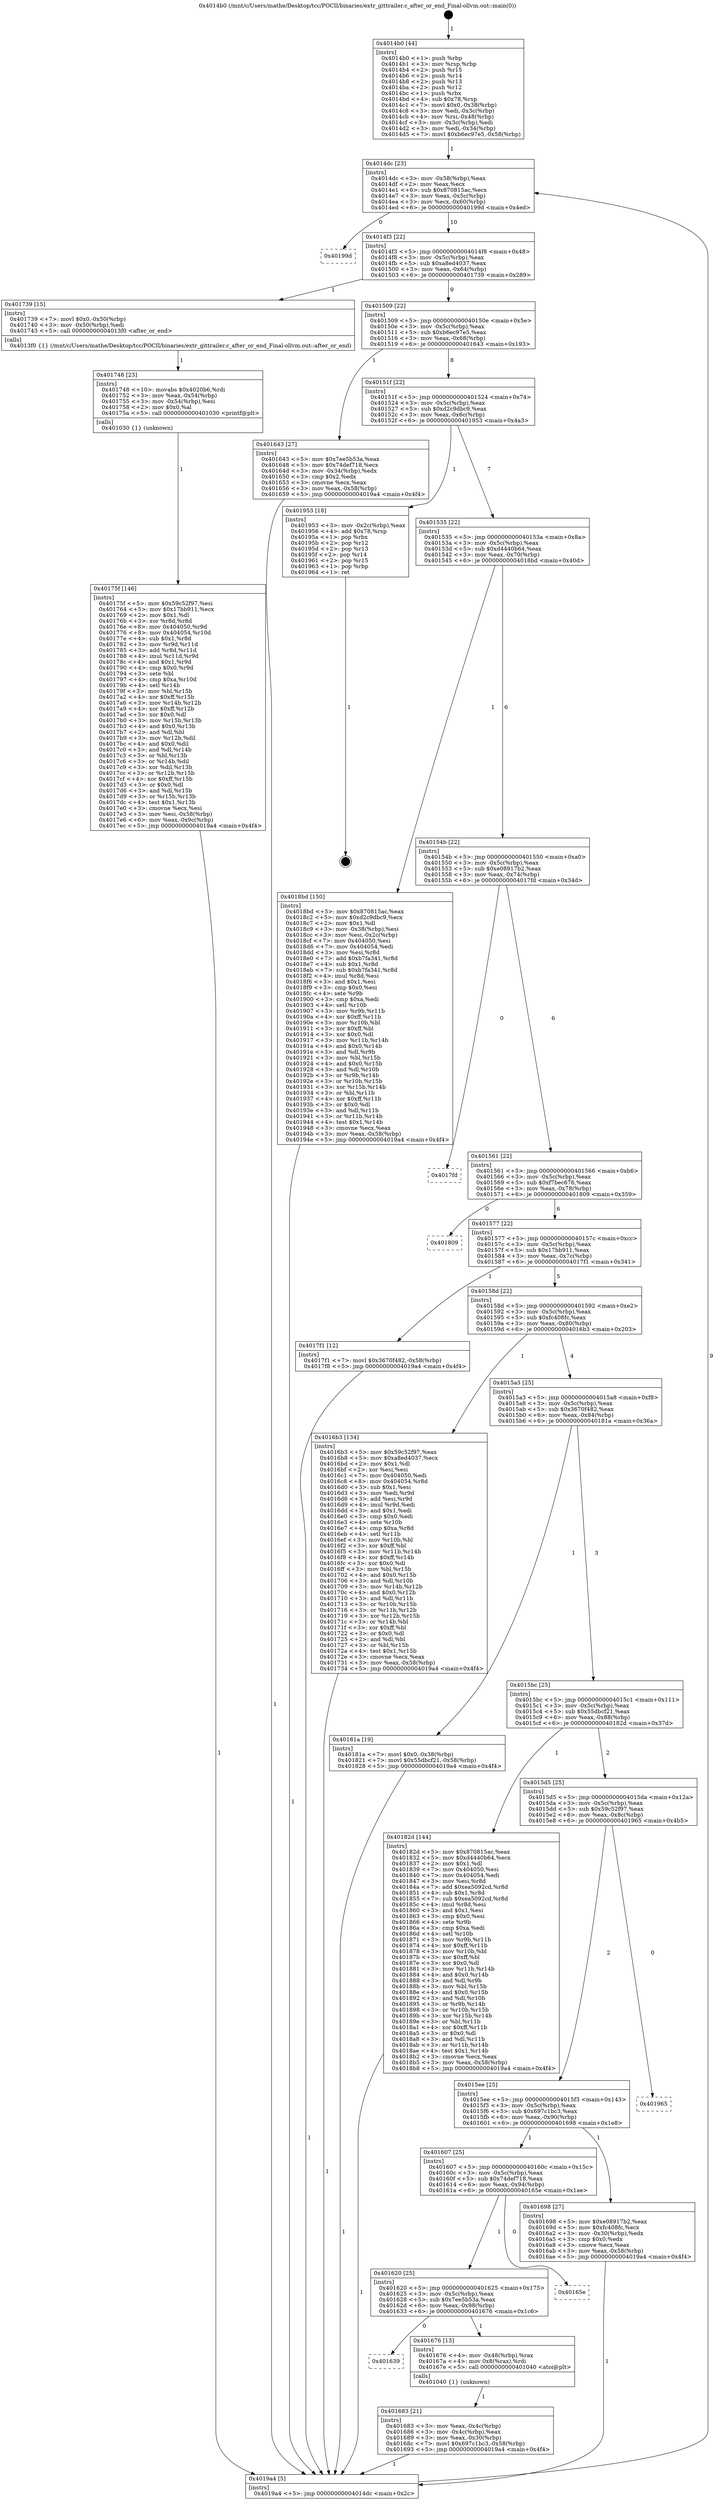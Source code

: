 digraph "0x4014b0" {
  label = "0x4014b0 (/mnt/c/Users/mathe/Desktop/tcc/POCII/binaries/extr_gittrailer.c_after_or_end_Final-ollvm.out::main(0))"
  labelloc = "t"
  node[shape=record]

  Entry [label="",width=0.3,height=0.3,shape=circle,fillcolor=black,style=filled]
  "0x4014dc" [label="{
     0x4014dc [23]\l
     | [instrs]\l
     &nbsp;&nbsp;0x4014dc \<+3\>: mov -0x58(%rbp),%eax\l
     &nbsp;&nbsp;0x4014df \<+2\>: mov %eax,%ecx\l
     &nbsp;&nbsp;0x4014e1 \<+6\>: sub $0x870815ac,%ecx\l
     &nbsp;&nbsp;0x4014e7 \<+3\>: mov %eax,-0x5c(%rbp)\l
     &nbsp;&nbsp;0x4014ea \<+3\>: mov %ecx,-0x60(%rbp)\l
     &nbsp;&nbsp;0x4014ed \<+6\>: je 000000000040199d \<main+0x4ed\>\l
  }"]
  "0x40199d" [label="{
     0x40199d\l
  }", style=dashed]
  "0x4014f3" [label="{
     0x4014f3 [22]\l
     | [instrs]\l
     &nbsp;&nbsp;0x4014f3 \<+5\>: jmp 00000000004014f8 \<main+0x48\>\l
     &nbsp;&nbsp;0x4014f8 \<+3\>: mov -0x5c(%rbp),%eax\l
     &nbsp;&nbsp;0x4014fb \<+5\>: sub $0xa8ed4037,%eax\l
     &nbsp;&nbsp;0x401500 \<+3\>: mov %eax,-0x64(%rbp)\l
     &nbsp;&nbsp;0x401503 \<+6\>: je 0000000000401739 \<main+0x289\>\l
  }"]
  Exit [label="",width=0.3,height=0.3,shape=circle,fillcolor=black,style=filled,peripheries=2]
  "0x401739" [label="{
     0x401739 [15]\l
     | [instrs]\l
     &nbsp;&nbsp;0x401739 \<+7\>: movl $0x0,-0x50(%rbp)\l
     &nbsp;&nbsp;0x401740 \<+3\>: mov -0x50(%rbp),%edi\l
     &nbsp;&nbsp;0x401743 \<+5\>: call 00000000004013f0 \<after_or_end\>\l
     | [calls]\l
     &nbsp;&nbsp;0x4013f0 \{1\} (/mnt/c/Users/mathe/Desktop/tcc/POCII/binaries/extr_gittrailer.c_after_or_end_Final-ollvm.out::after_or_end)\l
  }"]
  "0x401509" [label="{
     0x401509 [22]\l
     | [instrs]\l
     &nbsp;&nbsp;0x401509 \<+5\>: jmp 000000000040150e \<main+0x5e\>\l
     &nbsp;&nbsp;0x40150e \<+3\>: mov -0x5c(%rbp),%eax\l
     &nbsp;&nbsp;0x401511 \<+5\>: sub $0xb6ec97e5,%eax\l
     &nbsp;&nbsp;0x401516 \<+3\>: mov %eax,-0x68(%rbp)\l
     &nbsp;&nbsp;0x401519 \<+6\>: je 0000000000401643 \<main+0x193\>\l
  }"]
  "0x40175f" [label="{
     0x40175f [146]\l
     | [instrs]\l
     &nbsp;&nbsp;0x40175f \<+5\>: mov $0x59c52f97,%esi\l
     &nbsp;&nbsp;0x401764 \<+5\>: mov $0x17bb911,%ecx\l
     &nbsp;&nbsp;0x401769 \<+2\>: mov $0x1,%dl\l
     &nbsp;&nbsp;0x40176b \<+3\>: xor %r8d,%r8d\l
     &nbsp;&nbsp;0x40176e \<+8\>: mov 0x404050,%r9d\l
     &nbsp;&nbsp;0x401776 \<+8\>: mov 0x404054,%r10d\l
     &nbsp;&nbsp;0x40177e \<+4\>: sub $0x1,%r8d\l
     &nbsp;&nbsp;0x401782 \<+3\>: mov %r9d,%r11d\l
     &nbsp;&nbsp;0x401785 \<+3\>: add %r8d,%r11d\l
     &nbsp;&nbsp;0x401788 \<+4\>: imul %r11d,%r9d\l
     &nbsp;&nbsp;0x40178c \<+4\>: and $0x1,%r9d\l
     &nbsp;&nbsp;0x401790 \<+4\>: cmp $0x0,%r9d\l
     &nbsp;&nbsp;0x401794 \<+3\>: sete %bl\l
     &nbsp;&nbsp;0x401797 \<+4\>: cmp $0xa,%r10d\l
     &nbsp;&nbsp;0x40179b \<+4\>: setl %r14b\l
     &nbsp;&nbsp;0x40179f \<+3\>: mov %bl,%r15b\l
     &nbsp;&nbsp;0x4017a2 \<+4\>: xor $0xff,%r15b\l
     &nbsp;&nbsp;0x4017a6 \<+3\>: mov %r14b,%r12b\l
     &nbsp;&nbsp;0x4017a9 \<+4\>: xor $0xff,%r12b\l
     &nbsp;&nbsp;0x4017ad \<+3\>: xor $0x0,%dl\l
     &nbsp;&nbsp;0x4017b0 \<+3\>: mov %r15b,%r13b\l
     &nbsp;&nbsp;0x4017b3 \<+4\>: and $0x0,%r13b\l
     &nbsp;&nbsp;0x4017b7 \<+2\>: and %dl,%bl\l
     &nbsp;&nbsp;0x4017b9 \<+3\>: mov %r12b,%dil\l
     &nbsp;&nbsp;0x4017bc \<+4\>: and $0x0,%dil\l
     &nbsp;&nbsp;0x4017c0 \<+3\>: and %dl,%r14b\l
     &nbsp;&nbsp;0x4017c3 \<+3\>: or %bl,%r13b\l
     &nbsp;&nbsp;0x4017c6 \<+3\>: or %r14b,%dil\l
     &nbsp;&nbsp;0x4017c9 \<+3\>: xor %dil,%r13b\l
     &nbsp;&nbsp;0x4017cc \<+3\>: or %r12b,%r15b\l
     &nbsp;&nbsp;0x4017cf \<+4\>: xor $0xff,%r15b\l
     &nbsp;&nbsp;0x4017d3 \<+3\>: or $0x0,%dl\l
     &nbsp;&nbsp;0x4017d6 \<+3\>: and %dl,%r15b\l
     &nbsp;&nbsp;0x4017d9 \<+3\>: or %r15b,%r13b\l
     &nbsp;&nbsp;0x4017dc \<+4\>: test $0x1,%r13b\l
     &nbsp;&nbsp;0x4017e0 \<+3\>: cmovne %ecx,%esi\l
     &nbsp;&nbsp;0x4017e3 \<+3\>: mov %esi,-0x58(%rbp)\l
     &nbsp;&nbsp;0x4017e6 \<+6\>: mov %eax,-0x9c(%rbp)\l
     &nbsp;&nbsp;0x4017ec \<+5\>: jmp 00000000004019a4 \<main+0x4f4\>\l
  }"]
  "0x401643" [label="{
     0x401643 [27]\l
     | [instrs]\l
     &nbsp;&nbsp;0x401643 \<+5\>: mov $0x7ee5b53a,%eax\l
     &nbsp;&nbsp;0x401648 \<+5\>: mov $0x74def718,%ecx\l
     &nbsp;&nbsp;0x40164d \<+3\>: mov -0x34(%rbp),%edx\l
     &nbsp;&nbsp;0x401650 \<+3\>: cmp $0x2,%edx\l
     &nbsp;&nbsp;0x401653 \<+3\>: cmovne %ecx,%eax\l
     &nbsp;&nbsp;0x401656 \<+3\>: mov %eax,-0x58(%rbp)\l
     &nbsp;&nbsp;0x401659 \<+5\>: jmp 00000000004019a4 \<main+0x4f4\>\l
  }"]
  "0x40151f" [label="{
     0x40151f [22]\l
     | [instrs]\l
     &nbsp;&nbsp;0x40151f \<+5\>: jmp 0000000000401524 \<main+0x74\>\l
     &nbsp;&nbsp;0x401524 \<+3\>: mov -0x5c(%rbp),%eax\l
     &nbsp;&nbsp;0x401527 \<+5\>: sub $0xd2c9dbc9,%eax\l
     &nbsp;&nbsp;0x40152c \<+3\>: mov %eax,-0x6c(%rbp)\l
     &nbsp;&nbsp;0x40152f \<+6\>: je 0000000000401953 \<main+0x4a3\>\l
  }"]
  "0x4019a4" [label="{
     0x4019a4 [5]\l
     | [instrs]\l
     &nbsp;&nbsp;0x4019a4 \<+5\>: jmp 00000000004014dc \<main+0x2c\>\l
  }"]
  "0x4014b0" [label="{
     0x4014b0 [44]\l
     | [instrs]\l
     &nbsp;&nbsp;0x4014b0 \<+1\>: push %rbp\l
     &nbsp;&nbsp;0x4014b1 \<+3\>: mov %rsp,%rbp\l
     &nbsp;&nbsp;0x4014b4 \<+2\>: push %r15\l
     &nbsp;&nbsp;0x4014b6 \<+2\>: push %r14\l
     &nbsp;&nbsp;0x4014b8 \<+2\>: push %r13\l
     &nbsp;&nbsp;0x4014ba \<+2\>: push %r12\l
     &nbsp;&nbsp;0x4014bc \<+1\>: push %rbx\l
     &nbsp;&nbsp;0x4014bd \<+4\>: sub $0x78,%rsp\l
     &nbsp;&nbsp;0x4014c1 \<+7\>: movl $0x0,-0x38(%rbp)\l
     &nbsp;&nbsp;0x4014c8 \<+3\>: mov %edi,-0x3c(%rbp)\l
     &nbsp;&nbsp;0x4014cb \<+4\>: mov %rsi,-0x48(%rbp)\l
     &nbsp;&nbsp;0x4014cf \<+3\>: mov -0x3c(%rbp),%edi\l
     &nbsp;&nbsp;0x4014d2 \<+3\>: mov %edi,-0x34(%rbp)\l
     &nbsp;&nbsp;0x4014d5 \<+7\>: movl $0xb6ec97e5,-0x58(%rbp)\l
  }"]
  "0x401748" [label="{
     0x401748 [23]\l
     | [instrs]\l
     &nbsp;&nbsp;0x401748 \<+10\>: movabs $0x4020b6,%rdi\l
     &nbsp;&nbsp;0x401752 \<+3\>: mov %eax,-0x54(%rbp)\l
     &nbsp;&nbsp;0x401755 \<+3\>: mov -0x54(%rbp),%esi\l
     &nbsp;&nbsp;0x401758 \<+2\>: mov $0x0,%al\l
     &nbsp;&nbsp;0x40175a \<+5\>: call 0000000000401030 \<printf@plt\>\l
     | [calls]\l
     &nbsp;&nbsp;0x401030 \{1\} (unknown)\l
  }"]
  "0x401953" [label="{
     0x401953 [18]\l
     | [instrs]\l
     &nbsp;&nbsp;0x401953 \<+3\>: mov -0x2c(%rbp),%eax\l
     &nbsp;&nbsp;0x401956 \<+4\>: add $0x78,%rsp\l
     &nbsp;&nbsp;0x40195a \<+1\>: pop %rbx\l
     &nbsp;&nbsp;0x40195b \<+2\>: pop %r12\l
     &nbsp;&nbsp;0x40195d \<+2\>: pop %r13\l
     &nbsp;&nbsp;0x40195f \<+2\>: pop %r14\l
     &nbsp;&nbsp;0x401961 \<+2\>: pop %r15\l
     &nbsp;&nbsp;0x401963 \<+1\>: pop %rbp\l
     &nbsp;&nbsp;0x401964 \<+1\>: ret\l
  }"]
  "0x401535" [label="{
     0x401535 [22]\l
     | [instrs]\l
     &nbsp;&nbsp;0x401535 \<+5\>: jmp 000000000040153a \<main+0x8a\>\l
     &nbsp;&nbsp;0x40153a \<+3\>: mov -0x5c(%rbp),%eax\l
     &nbsp;&nbsp;0x40153d \<+5\>: sub $0xd4440b64,%eax\l
     &nbsp;&nbsp;0x401542 \<+3\>: mov %eax,-0x70(%rbp)\l
     &nbsp;&nbsp;0x401545 \<+6\>: je 00000000004018bd \<main+0x40d\>\l
  }"]
  "0x401683" [label="{
     0x401683 [21]\l
     | [instrs]\l
     &nbsp;&nbsp;0x401683 \<+3\>: mov %eax,-0x4c(%rbp)\l
     &nbsp;&nbsp;0x401686 \<+3\>: mov -0x4c(%rbp),%eax\l
     &nbsp;&nbsp;0x401689 \<+3\>: mov %eax,-0x30(%rbp)\l
     &nbsp;&nbsp;0x40168c \<+7\>: movl $0x697c1bc3,-0x58(%rbp)\l
     &nbsp;&nbsp;0x401693 \<+5\>: jmp 00000000004019a4 \<main+0x4f4\>\l
  }"]
  "0x4018bd" [label="{
     0x4018bd [150]\l
     | [instrs]\l
     &nbsp;&nbsp;0x4018bd \<+5\>: mov $0x870815ac,%eax\l
     &nbsp;&nbsp;0x4018c2 \<+5\>: mov $0xd2c9dbc9,%ecx\l
     &nbsp;&nbsp;0x4018c7 \<+2\>: mov $0x1,%dl\l
     &nbsp;&nbsp;0x4018c9 \<+3\>: mov -0x38(%rbp),%esi\l
     &nbsp;&nbsp;0x4018cc \<+3\>: mov %esi,-0x2c(%rbp)\l
     &nbsp;&nbsp;0x4018cf \<+7\>: mov 0x404050,%esi\l
     &nbsp;&nbsp;0x4018d6 \<+7\>: mov 0x404054,%edi\l
     &nbsp;&nbsp;0x4018dd \<+3\>: mov %esi,%r8d\l
     &nbsp;&nbsp;0x4018e0 \<+7\>: add $0xb7fa341,%r8d\l
     &nbsp;&nbsp;0x4018e7 \<+4\>: sub $0x1,%r8d\l
     &nbsp;&nbsp;0x4018eb \<+7\>: sub $0xb7fa341,%r8d\l
     &nbsp;&nbsp;0x4018f2 \<+4\>: imul %r8d,%esi\l
     &nbsp;&nbsp;0x4018f6 \<+3\>: and $0x1,%esi\l
     &nbsp;&nbsp;0x4018f9 \<+3\>: cmp $0x0,%esi\l
     &nbsp;&nbsp;0x4018fc \<+4\>: sete %r9b\l
     &nbsp;&nbsp;0x401900 \<+3\>: cmp $0xa,%edi\l
     &nbsp;&nbsp;0x401903 \<+4\>: setl %r10b\l
     &nbsp;&nbsp;0x401907 \<+3\>: mov %r9b,%r11b\l
     &nbsp;&nbsp;0x40190a \<+4\>: xor $0xff,%r11b\l
     &nbsp;&nbsp;0x40190e \<+3\>: mov %r10b,%bl\l
     &nbsp;&nbsp;0x401911 \<+3\>: xor $0xff,%bl\l
     &nbsp;&nbsp;0x401914 \<+3\>: xor $0x0,%dl\l
     &nbsp;&nbsp;0x401917 \<+3\>: mov %r11b,%r14b\l
     &nbsp;&nbsp;0x40191a \<+4\>: and $0x0,%r14b\l
     &nbsp;&nbsp;0x40191e \<+3\>: and %dl,%r9b\l
     &nbsp;&nbsp;0x401921 \<+3\>: mov %bl,%r15b\l
     &nbsp;&nbsp;0x401924 \<+4\>: and $0x0,%r15b\l
     &nbsp;&nbsp;0x401928 \<+3\>: and %dl,%r10b\l
     &nbsp;&nbsp;0x40192b \<+3\>: or %r9b,%r14b\l
     &nbsp;&nbsp;0x40192e \<+3\>: or %r10b,%r15b\l
     &nbsp;&nbsp;0x401931 \<+3\>: xor %r15b,%r14b\l
     &nbsp;&nbsp;0x401934 \<+3\>: or %bl,%r11b\l
     &nbsp;&nbsp;0x401937 \<+4\>: xor $0xff,%r11b\l
     &nbsp;&nbsp;0x40193b \<+3\>: or $0x0,%dl\l
     &nbsp;&nbsp;0x40193e \<+3\>: and %dl,%r11b\l
     &nbsp;&nbsp;0x401941 \<+3\>: or %r11b,%r14b\l
     &nbsp;&nbsp;0x401944 \<+4\>: test $0x1,%r14b\l
     &nbsp;&nbsp;0x401948 \<+3\>: cmovne %ecx,%eax\l
     &nbsp;&nbsp;0x40194b \<+3\>: mov %eax,-0x58(%rbp)\l
     &nbsp;&nbsp;0x40194e \<+5\>: jmp 00000000004019a4 \<main+0x4f4\>\l
  }"]
  "0x40154b" [label="{
     0x40154b [22]\l
     | [instrs]\l
     &nbsp;&nbsp;0x40154b \<+5\>: jmp 0000000000401550 \<main+0xa0\>\l
     &nbsp;&nbsp;0x401550 \<+3\>: mov -0x5c(%rbp),%eax\l
     &nbsp;&nbsp;0x401553 \<+5\>: sub $0xe08917b2,%eax\l
     &nbsp;&nbsp;0x401558 \<+3\>: mov %eax,-0x74(%rbp)\l
     &nbsp;&nbsp;0x40155b \<+6\>: je 00000000004017fd \<main+0x34d\>\l
  }"]
  "0x401639" [label="{
     0x401639\l
  }", style=dashed]
  "0x4017fd" [label="{
     0x4017fd\l
  }", style=dashed]
  "0x401561" [label="{
     0x401561 [22]\l
     | [instrs]\l
     &nbsp;&nbsp;0x401561 \<+5\>: jmp 0000000000401566 \<main+0xb6\>\l
     &nbsp;&nbsp;0x401566 \<+3\>: mov -0x5c(%rbp),%eax\l
     &nbsp;&nbsp;0x401569 \<+5\>: sub $0xf7bec676,%eax\l
     &nbsp;&nbsp;0x40156e \<+3\>: mov %eax,-0x78(%rbp)\l
     &nbsp;&nbsp;0x401571 \<+6\>: je 0000000000401809 \<main+0x359\>\l
  }"]
  "0x401676" [label="{
     0x401676 [13]\l
     | [instrs]\l
     &nbsp;&nbsp;0x401676 \<+4\>: mov -0x48(%rbp),%rax\l
     &nbsp;&nbsp;0x40167a \<+4\>: mov 0x8(%rax),%rdi\l
     &nbsp;&nbsp;0x40167e \<+5\>: call 0000000000401040 \<atoi@plt\>\l
     | [calls]\l
     &nbsp;&nbsp;0x401040 \{1\} (unknown)\l
  }"]
  "0x401809" [label="{
     0x401809\l
  }", style=dashed]
  "0x401577" [label="{
     0x401577 [22]\l
     | [instrs]\l
     &nbsp;&nbsp;0x401577 \<+5\>: jmp 000000000040157c \<main+0xcc\>\l
     &nbsp;&nbsp;0x40157c \<+3\>: mov -0x5c(%rbp),%eax\l
     &nbsp;&nbsp;0x40157f \<+5\>: sub $0x17bb911,%eax\l
     &nbsp;&nbsp;0x401584 \<+3\>: mov %eax,-0x7c(%rbp)\l
     &nbsp;&nbsp;0x401587 \<+6\>: je 00000000004017f1 \<main+0x341\>\l
  }"]
  "0x401620" [label="{
     0x401620 [25]\l
     | [instrs]\l
     &nbsp;&nbsp;0x401620 \<+5\>: jmp 0000000000401625 \<main+0x175\>\l
     &nbsp;&nbsp;0x401625 \<+3\>: mov -0x5c(%rbp),%eax\l
     &nbsp;&nbsp;0x401628 \<+5\>: sub $0x7ee5b53a,%eax\l
     &nbsp;&nbsp;0x40162d \<+6\>: mov %eax,-0x98(%rbp)\l
     &nbsp;&nbsp;0x401633 \<+6\>: je 0000000000401676 \<main+0x1c6\>\l
  }"]
  "0x4017f1" [label="{
     0x4017f1 [12]\l
     | [instrs]\l
     &nbsp;&nbsp;0x4017f1 \<+7\>: movl $0x3670f482,-0x58(%rbp)\l
     &nbsp;&nbsp;0x4017f8 \<+5\>: jmp 00000000004019a4 \<main+0x4f4\>\l
  }"]
  "0x40158d" [label="{
     0x40158d [22]\l
     | [instrs]\l
     &nbsp;&nbsp;0x40158d \<+5\>: jmp 0000000000401592 \<main+0xe2\>\l
     &nbsp;&nbsp;0x401592 \<+3\>: mov -0x5c(%rbp),%eax\l
     &nbsp;&nbsp;0x401595 \<+5\>: sub $0xfc408fc,%eax\l
     &nbsp;&nbsp;0x40159a \<+3\>: mov %eax,-0x80(%rbp)\l
     &nbsp;&nbsp;0x40159d \<+6\>: je 00000000004016b3 \<main+0x203\>\l
  }"]
  "0x40165e" [label="{
     0x40165e\l
  }", style=dashed]
  "0x4016b3" [label="{
     0x4016b3 [134]\l
     | [instrs]\l
     &nbsp;&nbsp;0x4016b3 \<+5\>: mov $0x59c52f97,%eax\l
     &nbsp;&nbsp;0x4016b8 \<+5\>: mov $0xa8ed4037,%ecx\l
     &nbsp;&nbsp;0x4016bd \<+2\>: mov $0x1,%dl\l
     &nbsp;&nbsp;0x4016bf \<+2\>: xor %esi,%esi\l
     &nbsp;&nbsp;0x4016c1 \<+7\>: mov 0x404050,%edi\l
     &nbsp;&nbsp;0x4016c8 \<+8\>: mov 0x404054,%r8d\l
     &nbsp;&nbsp;0x4016d0 \<+3\>: sub $0x1,%esi\l
     &nbsp;&nbsp;0x4016d3 \<+3\>: mov %edi,%r9d\l
     &nbsp;&nbsp;0x4016d6 \<+3\>: add %esi,%r9d\l
     &nbsp;&nbsp;0x4016d9 \<+4\>: imul %r9d,%edi\l
     &nbsp;&nbsp;0x4016dd \<+3\>: and $0x1,%edi\l
     &nbsp;&nbsp;0x4016e0 \<+3\>: cmp $0x0,%edi\l
     &nbsp;&nbsp;0x4016e3 \<+4\>: sete %r10b\l
     &nbsp;&nbsp;0x4016e7 \<+4\>: cmp $0xa,%r8d\l
     &nbsp;&nbsp;0x4016eb \<+4\>: setl %r11b\l
     &nbsp;&nbsp;0x4016ef \<+3\>: mov %r10b,%bl\l
     &nbsp;&nbsp;0x4016f2 \<+3\>: xor $0xff,%bl\l
     &nbsp;&nbsp;0x4016f5 \<+3\>: mov %r11b,%r14b\l
     &nbsp;&nbsp;0x4016f8 \<+4\>: xor $0xff,%r14b\l
     &nbsp;&nbsp;0x4016fc \<+3\>: xor $0x0,%dl\l
     &nbsp;&nbsp;0x4016ff \<+3\>: mov %bl,%r15b\l
     &nbsp;&nbsp;0x401702 \<+4\>: and $0x0,%r15b\l
     &nbsp;&nbsp;0x401706 \<+3\>: and %dl,%r10b\l
     &nbsp;&nbsp;0x401709 \<+3\>: mov %r14b,%r12b\l
     &nbsp;&nbsp;0x40170c \<+4\>: and $0x0,%r12b\l
     &nbsp;&nbsp;0x401710 \<+3\>: and %dl,%r11b\l
     &nbsp;&nbsp;0x401713 \<+3\>: or %r10b,%r15b\l
     &nbsp;&nbsp;0x401716 \<+3\>: or %r11b,%r12b\l
     &nbsp;&nbsp;0x401719 \<+3\>: xor %r12b,%r15b\l
     &nbsp;&nbsp;0x40171c \<+3\>: or %r14b,%bl\l
     &nbsp;&nbsp;0x40171f \<+3\>: xor $0xff,%bl\l
     &nbsp;&nbsp;0x401722 \<+3\>: or $0x0,%dl\l
     &nbsp;&nbsp;0x401725 \<+2\>: and %dl,%bl\l
     &nbsp;&nbsp;0x401727 \<+3\>: or %bl,%r15b\l
     &nbsp;&nbsp;0x40172a \<+4\>: test $0x1,%r15b\l
     &nbsp;&nbsp;0x40172e \<+3\>: cmovne %ecx,%eax\l
     &nbsp;&nbsp;0x401731 \<+3\>: mov %eax,-0x58(%rbp)\l
     &nbsp;&nbsp;0x401734 \<+5\>: jmp 00000000004019a4 \<main+0x4f4\>\l
  }"]
  "0x4015a3" [label="{
     0x4015a3 [25]\l
     | [instrs]\l
     &nbsp;&nbsp;0x4015a3 \<+5\>: jmp 00000000004015a8 \<main+0xf8\>\l
     &nbsp;&nbsp;0x4015a8 \<+3\>: mov -0x5c(%rbp),%eax\l
     &nbsp;&nbsp;0x4015ab \<+5\>: sub $0x3670f482,%eax\l
     &nbsp;&nbsp;0x4015b0 \<+6\>: mov %eax,-0x84(%rbp)\l
     &nbsp;&nbsp;0x4015b6 \<+6\>: je 000000000040181a \<main+0x36a\>\l
  }"]
  "0x401607" [label="{
     0x401607 [25]\l
     | [instrs]\l
     &nbsp;&nbsp;0x401607 \<+5\>: jmp 000000000040160c \<main+0x15c\>\l
     &nbsp;&nbsp;0x40160c \<+3\>: mov -0x5c(%rbp),%eax\l
     &nbsp;&nbsp;0x40160f \<+5\>: sub $0x74def718,%eax\l
     &nbsp;&nbsp;0x401614 \<+6\>: mov %eax,-0x94(%rbp)\l
     &nbsp;&nbsp;0x40161a \<+6\>: je 000000000040165e \<main+0x1ae\>\l
  }"]
  "0x40181a" [label="{
     0x40181a [19]\l
     | [instrs]\l
     &nbsp;&nbsp;0x40181a \<+7\>: movl $0x0,-0x38(%rbp)\l
     &nbsp;&nbsp;0x401821 \<+7\>: movl $0x55dbcf21,-0x58(%rbp)\l
     &nbsp;&nbsp;0x401828 \<+5\>: jmp 00000000004019a4 \<main+0x4f4\>\l
  }"]
  "0x4015bc" [label="{
     0x4015bc [25]\l
     | [instrs]\l
     &nbsp;&nbsp;0x4015bc \<+5\>: jmp 00000000004015c1 \<main+0x111\>\l
     &nbsp;&nbsp;0x4015c1 \<+3\>: mov -0x5c(%rbp),%eax\l
     &nbsp;&nbsp;0x4015c4 \<+5\>: sub $0x55dbcf21,%eax\l
     &nbsp;&nbsp;0x4015c9 \<+6\>: mov %eax,-0x88(%rbp)\l
     &nbsp;&nbsp;0x4015cf \<+6\>: je 000000000040182d \<main+0x37d\>\l
  }"]
  "0x401698" [label="{
     0x401698 [27]\l
     | [instrs]\l
     &nbsp;&nbsp;0x401698 \<+5\>: mov $0xe08917b2,%eax\l
     &nbsp;&nbsp;0x40169d \<+5\>: mov $0xfc408fc,%ecx\l
     &nbsp;&nbsp;0x4016a2 \<+3\>: mov -0x30(%rbp),%edx\l
     &nbsp;&nbsp;0x4016a5 \<+3\>: cmp $0x0,%edx\l
     &nbsp;&nbsp;0x4016a8 \<+3\>: cmove %ecx,%eax\l
     &nbsp;&nbsp;0x4016ab \<+3\>: mov %eax,-0x58(%rbp)\l
     &nbsp;&nbsp;0x4016ae \<+5\>: jmp 00000000004019a4 \<main+0x4f4\>\l
  }"]
  "0x40182d" [label="{
     0x40182d [144]\l
     | [instrs]\l
     &nbsp;&nbsp;0x40182d \<+5\>: mov $0x870815ac,%eax\l
     &nbsp;&nbsp;0x401832 \<+5\>: mov $0xd4440b64,%ecx\l
     &nbsp;&nbsp;0x401837 \<+2\>: mov $0x1,%dl\l
     &nbsp;&nbsp;0x401839 \<+7\>: mov 0x404050,%esi\l
     &nbsp;&nbsp;0x401840 \<+7\>: mov 0x404054,%edi\l
     &nbsp;&nbsp;0x401847 \<+3\>: mov %esi,%r8d\l
     &nbsp;&nbsp;0x40184a \<+7\>: add $0xea5092cd,%r8d\l
     &nbsp;&nbsp;0x401851 \<+4\>: sub $0x1,%r8d\l
     &nbsp;&nbsp;0x401855 \<+7\>: sub $0xea5092cd,%r8d\l
     &nbsp;&nbsp;0x40185c \<+4\>: imul %r8d,%esi\l
     &nbsp;&nbsp;0x401860 \<+3\>: and $0x1,%esi\l
     &nbsp;&nbsp;0x401863 \<+3\>: cmp $0x0,%esi\l
     &nbsp;&nbsp;0x401866 \<+4\>: sete %r9b\l
     &nbsp;&nbsp;0x40186a \<+3\>: cmp $0xa,%edi\l
     &nbsp;&nbsp;0x40186d \<+4\>: setl %r10b\l
     &nbsp;&nbsp;0x401871 \<+3\>: mov %r9b,%r11b\l
     &nbsp;&nbsp;0x401874 \<+4\>: xor $0xff,%r11b\l
     &nbsp;&nbsp;0x401878 \<+3\>: mov %r10b,%bl\l
     &nbsp;&nbsp;0x40187b \<+3\>: xor $0xff,%bl\l
     &nbsp;&nbsp;0x40187e \<+3\>: xor $0x0,%dl\l
     &nbsp;&nbsp;0x401881 \<+3\>: mov %r11b,%r14b\l
     &nbsp;&nbsp;0x401884 \<+4\>: and $0x0,%r14b\l
     &nbsp;&nbsp;0x401888 \<+3\>: and %dl,%r9b\l
     &nbsp;&nbsp;0x40188b \<+3\>: mov %bl,%r15b\l
     &nbsp;&nbsp;0x40188e \<+4\>: and $0x0,%r15b\l
     &nbsp;&nbsp;0x401892 \<+3\>: and %dl,%r10b\l
     &nbsp;&nbsp;0x401895 \<+3\>: or %r9b,%r14b\l
     &nbsp;&nbsp;0x401898 \<+3\>: or %r10b,%r15b\l
     &nbsp;&nbsp;0x40189b \<+3\>: xor %r15b,%r14b\l
     &nbsp;&nbsp;0x40189e \<+3\>: or %bl,%r11b\l
     &nbsp;&nbsp;0x4018a1 \<+4\>: xor $0xff,%r11b\l
     &nbsp;&nbsp;0x4018a5 \<+3\>: or $0x0,%dl\l
     &nbsp;&nbsp;0x4018a8 \<+3\>: and %dl,%r11b\l
     &nbsp;&nbsp;0x4018ab \<+3\>: or %r11b,%r14b\l
     &nbsp;&nbsp;0x4018ae \<+4\>: test $0x1,%r14b\l
     &nbsp;&nbsp;0x4018b2 \<+3\>: cmovne %ecx,%eax\l
     &nbsp;&nbsp;0x4018b5 \<+3\>: mov %eax,-0x58(%rbp)\l
     &nbsp;&nbsp;0x4018b8 \<+5\>: jmp 00000000004019a4 \<main+0x4f4\>\l
  }"]
  "0x4015d5" [label="{
     0x4015d5 [25]\l
     | [instrs]\l
     &nbsp;&nbsp;0x4015d5 \<+5\>: jmp 00000000004015da \<main+0x12a\>\l
     &nbsp;&nbsp;0x4015da \<+3\>: mov -0x5c(%rbp),%eax\l
     &nbsp;&nbsp;0x4015dd \<+5\>: sub $0x59c52f97,%eax\l
     &nbsp;&nbsp;0x4015e2 \<+6\>: mov %eax,-0x8c(%rbp)\l
     &nbsp;&nbsp;0x4015e8 \<+6\>: je 0000000000401965 \<main+0x4b5\>\l
  }"]
  "0x4015ee" [label="{
     0x4015ee [25]\l
     | [instrs]\l
     &nbsp;&nbsp;0x4015ee \<+5\>: jmp 00000000004015f3 \<main+0x143\>\l
     &nbsp;&nbsp;0x4015f3 \<+3\>: mov -0x5c(%rbp),%eax\l
     &nbsp;&nbsp;0x4015f6 \<+5\>: sub $0x697c1bc3,%eax\l
     &nbsp;&nbsp;0x4015fb \<+6\>: mov %eax,-0x90(%rbp)\l
     &nbsp;&nbsp;0x401601 \<+6\>: je 0000000000401698 \<main+0x1e8\>\l
  }"]
  "0x401965" [label="{
     0x401965\l
  }", style=dashed]
  Entry -> "0x4014b0" [label=" 1"]
  "0x4014dc" -> "0x40199d" [label=" 0"]
  "0x4014dc" -> "0x4014f3" [label=" 10"]
  "0x401953" -> Exit [label=" 1"]
  "0x4014f3" -> "0x401739" [label=" 1"]
  "0x4014f3" -> "0x401509" [label=" 9"]
  "0x4018bd" -> "0x4019a4" [label=" 1"]
  "0x401509" -> "0x401643" [label=" 1"]
  "0x401509" -> "0x40151f" [label=" 8"]
  "0x401643" -> "0x4019a4" [label=" 1"]
  "0x4014b0" -> "0x4014dc" [label=" 1"]
  "0x4019a4" -> "0x4014dc" [label=" 9"]
  "0x40182d" -> "0x4019a4" [label=" 1"]
  "0x40151f" -> "0x401953" [label=" 1"]
  "0x40151f" -> "0x401535" [label=" 7"]
  "0x40181a" -> "0x4019a4" [label=" 1"]
  "0x401535" -> "0x4018bd" [label=" 1"]
  "0x401535" -> "0x40154b" [label=" 6"]
  "0x4017f1" -> "0x4019a4" [label=" 1"]
  "0x40154b" -> "0x4017fd" [label=" 0"]
  "0x40154b" -> "0x401561" [label=" 6"]
  "0x40175f" -> "0x4019a4" [label=" 1"]
  "0x401561" -> "0x401809" [label=" 0"]
  "0x401561" -> "0x401577" [label=" 6"]
  "0x401748" -> "0x40175f" [label=" 1"]
  "0x401577" -> "0x4017f1" [label=" 1"]
  "0x401577" -> "0x40158d" [label=" 5"]
  "0x4016b3" -> "0x4019a4" [label=" 1"]
  "0x40158d" -> "0x4016b3" [label=" 1"]
  "0x40158d" -> "0x4015a3" [label=" 4"]
  "0x401698" -> "0x4019a4" [label=" 1"]
  "0x4015a3" -> "0x40181a" [label=" 1"]
  "0x4015a3" -> "0x4015bc" [label=" 3"]
  "0x401676" -> "0x401683" [label=" 1"]
  "0x4015bc" -> "0x40182d" [label=" 1"]
  "0x4015bc" -> "0x4015d5" [label=" 2"]
  "0x401620" -> "0x401639" [label=" 0"]
  "0x4015d5" -> "0x401965" [label=" 0"]
  "0x4015d5" -> "0x4015ee" [label=" 2"]
  "0x401620" -> "0x401676" [label=" 1"]
  "0x4015ee" -> "0x401698" [label=" 1"]
  "0x4015ee" -> "0x401607" [label=" 1"]
  "0x401683" -> "0x4019a4" [label=" 1"]
  "0x401607" -> "0x40165e" [label=" 0"]
  "0x401607" -> "0x401620" [label=" 1"]
  "0x401739" -> "0x401748" [label=" 1"]
}
